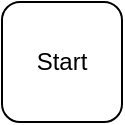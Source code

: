 <mxfile version="12.7.9" type="github"><diagram id="Nh_-Cibzfuy0sX2nUB6H" name="Page-1"><mxGraphModel dx="1686" dy="-2902" grid="1" gridSize="15" guides="1" tooltips="1" connect="1" arrows="1" fold="1" page="1" pageScale="1" pageWidth="1500" pageHeight="1500" math="0" shadow="0"><root><mxCell id="0"/><mxCell id="1" parent="0"/><mxCell id="12F1lyHg-L7ddGx0VzQN-3" value="" style="rounded=1;whiteSpace=wrap;html=1;" vertex="1" parent="1"><mxGeometry x="-1500" y="4440" width="60" height="60" as="geometry"/></mxCell><mxCell id="12F1lyHg-L7ddGx0VzQN-4" value="Start" style="text;html=1;strokeColor=none;fillColor=none;align=center;verticalAlign=middle;whiteSpace=wrap;rounded=0;" vertex="1" parent="1"><mxGeometry x="-1490" y="4460" width="40" height="20" as="geometry"/></mxCell></root></mxGraphModel></diagram></mxfile>